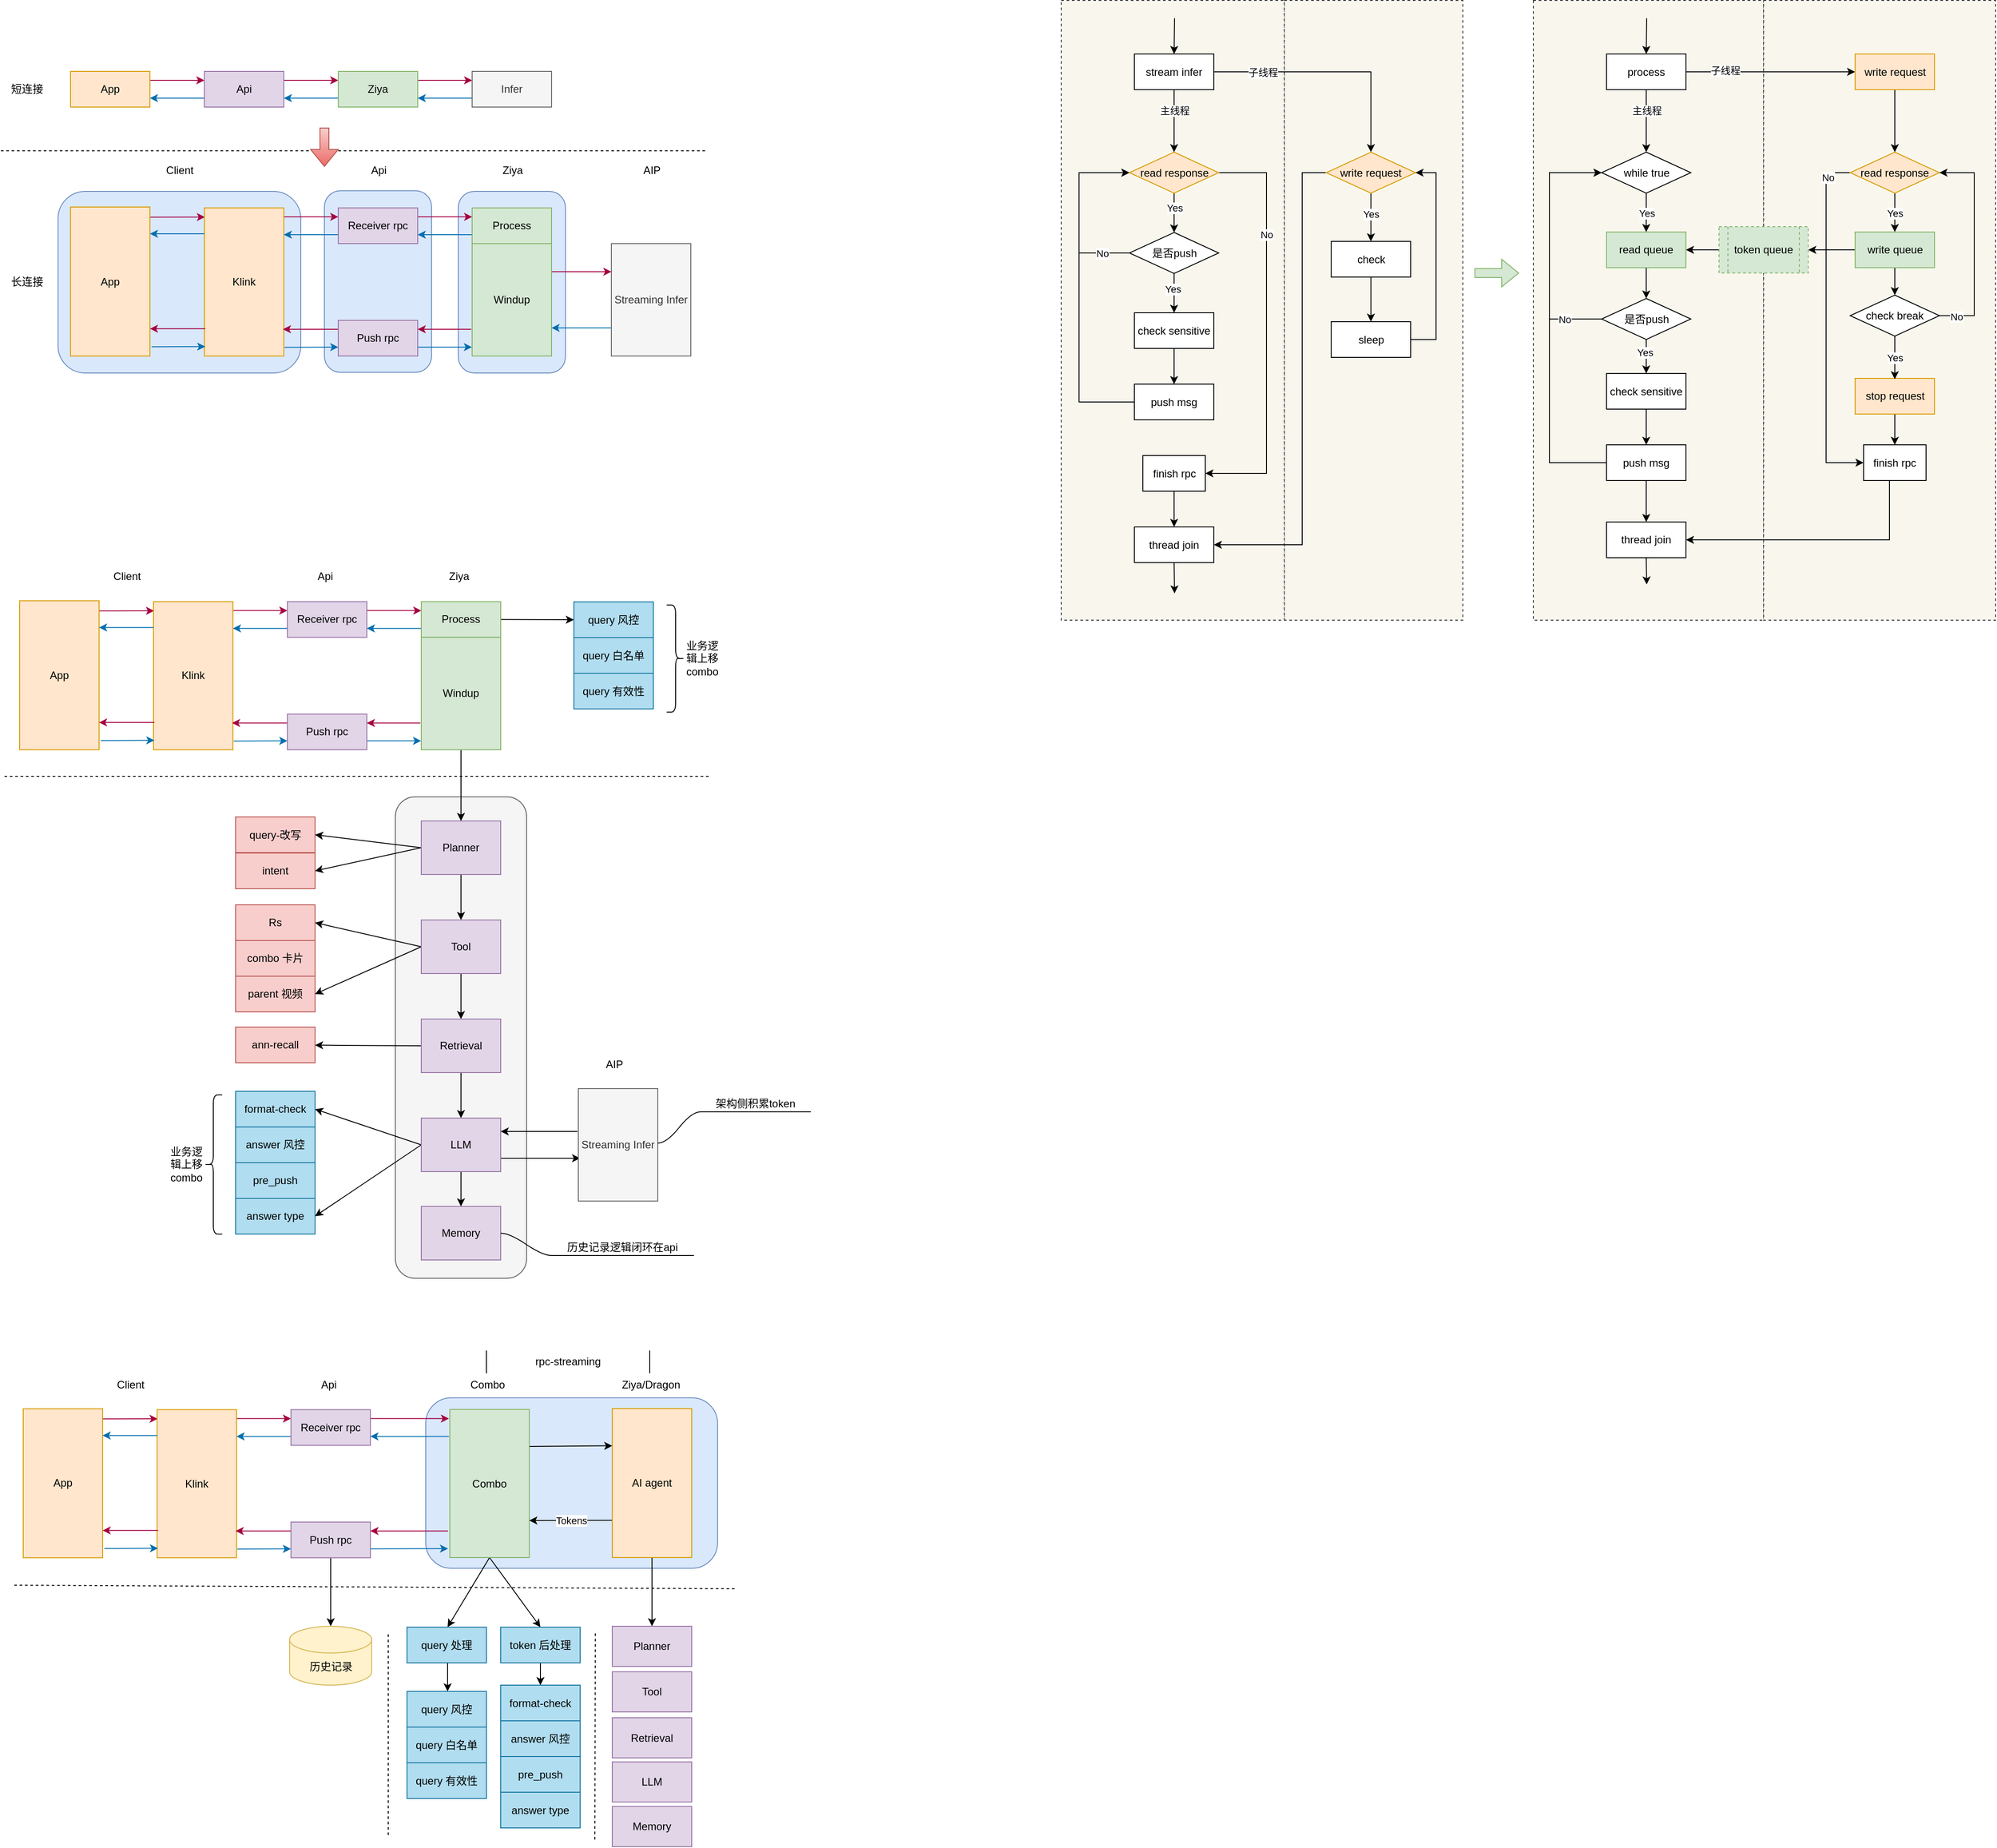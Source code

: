 <mxfile>
    <diagram id="pALt_KRPGuLqjfspw3xM" name="第 1 页">
        <mxGraphModel dx="1209" dy="599" grid="0" gridSize="10" guides="1" tooltips="1" connect="1" arrows="1" fold="1" page="0" pageScale="1" pageWidth="827" pageHeight="1169" math="0" shadow="0">
            <root>
                <mxCell id="0"/>
                <mxCell id="1" parent="0"/>
                <mxCell id="423" value="" style="rounded=1;whiteSpace=wrap;html=1;fillColor=#dae8fc;strokeColor=#6c8ebf;" vertex="1" parent="1">
                    <mxGeometry x="818" y="2051.5" width="327" height="191" as="geometry"/>
                </mxCell>
                <mxCell id="155" value="" style="rounded=0;whiteSpace=wrap;html=1;dashed=1;fillColor=#f9f7ed;strokeColor=#36393d;" parent="1" vertex="1">
                    <mxGeometry x="2059" y="485.5" width="258" height="694.5" as="geometry"/>
                </mxCell>
                <mxCell id="151" value="" style="rounded=0;whiteSpace=wrap;html=1;dashed=1;fillColor=#f9f7ed;strokeColor=#36393d;" parent="1" vertex="1">
                    <mxGeometry x="1780" y="485.5" width="200" height="694.5" as="geometry"/>
                </mxCell>
                <mxCell id="150" value="" style="rounded=0;whiteSpace=wrap;html=1;dashed=1;fillColor=#f9f7ed;strokeColor=#36393d;" parent="1" vertex="1">
                    <mxGeometry x="1530" y="485.5" width="250" height="694.5" as="geometry"/>
                </mxCell>
                <mxCell id="53" value="" style="rounded=1;whiteSpace=wrap;html=1;fillColor=#dae8fc;strokeColor=#6c8ebf;" parent="1" vertex="1">
                    <mxGeometry x="854.5" y="699.5" width="120" height="203.5" as="geometry"/>
                </mxCell>
                <mxCell id="52" value="" style="rounded=1;whiteSpace=wrap;html=1;fillColor=#dae8fc;strokeColor=#6c8ebf;" parent="1" vertex="1">
                    <mxGeometry x="704.5" y="698.75" width="120" height="203.5" as="geometry"/>
                </mxCell>
                <mxCell id="50" value="" style="rounded=1;whiteSpace=wrap;html=1;fillColor=#dae8fc;strokeColor=#6c8ebf;" parent="1" vertex="1">
                    <mxGeometry x="406" y="699.5" width="272" height="203.5" as="geometry"/>
                </mxCell>
                <mxCell id="10" style="edgeStyle=none;html=1;exitX=1;exitY=0.25;exitDx=0;exitDy=0;entryX=0;entryY=0.25;entryDx=0;entryDy=0;fillColor=#d80073;strokeColor=#A50040;" parent="1" source="3" target="4" edge="1">
                    <mxGeometry relative="1" as="geometry"/>
                </mxCell>
                <mxCell id="3" value="App" style="rounded=0;whiteSpace=wrap;html=1;fillColor=#ffe6cc;strokeColor=#d79b00;" parent="1" vertex="1">
                    <mxGeometry x="420" y="565" width="89" height="40" as="geometry"/>
                </mxCell>
                <mxCell id="11" style="edgeStyle=none;html=1;exitX=1;exitY=0.25;exitDx=0;exitDy=0;entryX=0;entryY=0.25;entryDx=0;entryDy=0;fillColor=#d80073;strokeColor=#A50040;" parent="1" source="4" target="5" edge="1">
                    <mxGeometry relative="1" as="geometry"/>
                </mxCell>
                <mxCell id="15" style="edgeStyle=none;html=1;exitX=0;exitY=0.75;exitDx=0;exitDy=0;entryX=1;entryY=0.75;entryDx=0;entryDy=0;fillColor=#1ba1e2;strokeColor=#006EAF;" parent="1" source="4" target="3" edge="1">
                    <mxGeometry relative="1" as="geometry"/>
                </mxCell>
                <mxCell id="4" value="Api" style="rounded=0;whiteSpace=wrap;html=1;fillColor=#e1d5e7;strokeColor=#9673a6;" parent="1" vertex="1">
                    <mxGeometry x="570" y="565" width="89" height="40" as="geometry"/>
                </mxCell>
                <mxCell id="12" style="edgeStyle=none;html=1;exitX=1;exitY=0.25;exitDx=0;exitDy=0;entryX=0;entryY=0.25;entryDx=0;entryDy=0;fillColor=#d80073;strokeColor=#A50040;" parent="1" source="5" target="8" edge="1">
                    <mxGeometry relative="1" as="geometry"/>
                </mxCell>
                <mxCell id="14" style="edgeStyle=none;html=1;exitX=0;exitY=0.75;exitDx=0;exitDy=0;entryX=1;entryY=0.75;entryDx=0;entryDy=0;fillColor=#1ba1e2;strokeColor=#006EAF;" parent="1" source="5" target="4" edge="1">
                    <mxGeometry relative="1" as="geometry"/>
                </mxCell>
                <mxCell id="5" value="Ziya" style="rounded=0;whiteSpace=wrap;html=1;fillColor=#d5e8d4;strokeColor=#82b366;" parent="1" vertex="1">
                    <mxGeometry x="720" y="565" width="89" height="40" as="geometry"/>
                </mxCell>
                <mxCell id="13" style="edgeStyle=none;html=1;exitX=0;exitY=0.75;exitDx=0;exitDy=0;entryX=1;entryY=0.75;entryDx=0;entryDy=0;fillColor=#1ba1e2;strokeColor=#006EAF;" parent="1" source="8" target="5" edge="1">
                    <mxGeometry relative="1" as="geometry"/>
                </mxCell>
                <mxCell id="8" value="Infer" style="rounded=0;whiteSpace=wrap;html=1;fillColor=#f5f5f5;strokeColor=#666666;fontColor=#333333;" parent="1" vertex="1">
                    <mxGeometry x="870" y="565" width="89" height="40" as="geometry"/>
                </mxCell>
                <mxCell id="20" style="edgeStyle=none;html=1;exitX=0.99;exitY=0.068;exitDx=0;exitDy=0;fillColor=#d80073;strokeColor=#A50040;entryX=0.007;entryY=0.062;entryDx=0;entryDy=0;entryPerimeter=0;exitPerimeter=0;" parent="1" source="21" target="24" edge="1">
                    <mxGeometry relative="1" as="geometry">
                        <mxPoint x="569" y="729" as="targetPoint"/>
                    </mxGeometry>
                </mxCell>
                <mxCell id="21" value="App" style="rounded=0;whiteSpace=wrap;html=1;fillColor=#ffe6cc;strokeColor=#d79b00;" parent="1" vertex="1">
                    <mxGeometry x="420" y="717" width="89" height="167" as="geometry"/>
                </mxCell>
                <mxCell id="22" style="edgeStyle=none;html=1;exitX=1;exitY=0.06;exitDx=0;exitDy=0;entryX=0;entryY=0.25;entryDx=0;entryDy=0;fillColor=#d80073;strokeColor=#A50040;exitPerimeter=0;" parent="1" source="24" target="27" edge="1">
                    <mxGeometry relative="1" as="geometry"/>
                </mxCell>
                <mxCell id="24" value="Klink" style="rounded=0;whiteSpace=wrap;html=1;fillColor=#ffe6cc;strokeColor=#d79b00;" parent="1" vertex="1">
                    <mxGeometry x="570" y="718" width="89" height="166" as="geometry"/>
                </mxCell>
                <mxCell id="32" style="edgeStyle=none;html=1;exitX=1;exitY=0.25;exitDx=0;exitDy=0;entryX=0;entryY=0.25;entryDx=0;entryDy=0;fillColor=#d80073;strokeColor=#A50040;" parent="1" source="27" target="31" edge="1">
                    <mxGeometry relative="1" as="geometry"/>
                </mxCell>
                <mxCell id="37" style="edgeStyle=none;html=1;exitX=0;exitY=0.75;exitDx=0;exitDy=0;fillColor=#1ba1e2;strokeColor=#006EAF;" parent="1" source="27" edge="1">
                    <mxGeometry relative="1" as="geometry">
                        <mxPoint x="659" y="748" as="targetPoint"/>
                    </mxGeometry>
                </mxCell>
                <mxCell id="27" value="Receiver rpc" style="rounded=0;whiteSpace=wrap;html=1;fillColor=#e1d5e7;strokeColor=#9673a6;" parent="1" vertex="1">
                    <mxGeometry x="720" y="718" width="89" height="40" as="geometry"/>
                </mxCell>
                <mxCell id="36" style="edgeStyle=none;html=1;exitX=1;exitY=0.75;exitDx=0;exitDy=0;entryX=-0.003;entryY=0.921;entryDx=0;entryDy=0;entryPerimeter=0;fillColor=#1ba1e2;strokeColor=#006EAF;" parent="1" source="30" target="34" edge="1">
                    <mxGeometry relative="1" as="geometry"/>
                </mxCell>
                <mxCell id="39" style="edgeStyle=none;html=1;exitX=0;exitY=0.25;exitDx=0;exitDy=0;fillColor=#d80073;strokeColor=#A50040;" parent="1" source="30" edge="1">
                    <mxGeometry relative="1" as="geometry">
                        <mxPoint x="658" y="854" as="targetPoint"/>
                    </mxGeometry>
                </mxCell>
                <mxCell id="30" value="Push rpc" style="rounded=0;whiteSpace=wrap;html=1;fillColor=#e1d5e7;strokeColor=#9673a6;" parent="1" vertex="1">
                    <mxGeometry x="720" y="844" width="89" height="40" as="geometry"/>
                </mxCell>
                <mxCell id="33" style="edgeStyle=none;html=1;exitX=0;exitY=0.75;exitDx=0;exitDy=0;entryX=1;entryY=0.75;entryDx=0;entryDy=0;fillColor=#1ba1e2;strokeColor=#006EAF;" parent="1" source="31" target="27" edge="1">
                    <mxGeometry relative="1" as="geometry"/>
                </mxCell>
                <mxCell id="31" value="Process" style="rounded=0;whiteSpace=wrap;html=1;fillColor=#d5e8d4;strokeColor=#82b366;" parent="1" vertex="1">
                    <mxGeometry x="870" y="718" width="89" height="40" as="geometry"/>
                </mxCell>
                <mxCell id="35" style="edgeStyle=none;html=1;entryX=1;entryY=0.25;entryDx=0;entryDy=0;fillColor=#d80073;strokeColor=#A50040;" parent="1" target="30" edge="1">
                    <mxGeometry relative="1" as="geometry">
                        <mxPoint x="869" y="854" as="sourcePoint"/>
                    </mxGeometry>
                </mxCell>
                <mxCell id="48" style="edgeStyle=none;html=1;exitX=1;exitY=0.25;exitDx=0;exitDy=0;entryX=0;entryY=0.25;entryDx=0;entryDy=0;fillColor=#d80073;strokeColor=#A50040;" parent="1" source="34" target="47" edge="1">
                    <mxGeometry relative="1" as="geometry"/>
                </mxCell>
                <mxCell id="34" value="Windup" style="rounded=0;whiteSpace=wrap;html=1;fillColor=#d5e8d4;strokeColor=#82b366;" parent="1" vertex="1">
                    <mxGeometry x="870" y="758" width="89" height="126" as="geometry"/>
                </mxCell>
                <mxCell id="40" style="edgeStyle=none;html=1;entryX=0;entryY=0.75;entryDx=0;entryDy=0;exitX=1.01;exitY=0.941;exitDx=0;exitDy=0;exitPerimeter=0;fillColor=#1ba1e2;strokeColor=#006EAF;" parent="1" source="24" target="30" edge="1">
                    <mxGeometry relative="1" as="geometry">
                        <mxPoint x="659" y="871" as="sourcePoint"/>
                        <mxPoint x="717.733" y="871.283" as="targetPoint"/>
                    </mxGeometry>
                </mxCell>
                <mxCell id="43" style="edgeStyle=none;html=1;exitX=0;exitY=0.75;exitDx=0;exitDy=0;fillColor=#1ba1e2;strokeColor=#006EAF;" parent="1" edge="1">
                    <mxGeometry relative="1" as="geometry">
                        <mxPoint x="570" y="747" as="sourcePoint"/>
                        <mxPoint x="509" y="747" as="targetPoint"/>
                    </mxGeometry>
                </mxCell>
                <mxCell id="45" style="edgeStyle=none;html=1;exitX=0;exitY=0.25;exitDx=0;exitDy=0;fillColor=#d80073;strokeColor=#A50040;" parent="1" edge="1">
                    <mxGeometry relative="1" as="geometry">
                        <mxPoint x="571" y="853.41" as="sourcePoint"/>
                        <mxPoint x="509.0" y="853.41" as="targetPoint"/>
                    </mxGeometry>
                </mxCell>
                <mxCell id="46" style="edgeStyle=none;html=1;entryX=0;entryY=0.75;entryDx=0;entryDy=0;exitX=1.01;exitY=0.941;exitDx=0;exitDy=0;exitPerimeter=0;fillColor=#1ba1e2;strokeColor=#006EAF;" parent="1" edge="1">
                    <mxGeometry relative="1" as="geometry">
                        <mxPoint x="510.89" y="873.616" as="sourcePoint"/>
                        <mxPoint x="571" y="873.41" as="targetPoint"/>
                    </mxGeometry>
                </mxCell>
                <mxCell id="49" style="edgeStyle=none;html=1;exitX=0;exitY=0.75;exitDx=0;exitDy=0;entryX=1;entryY=0.75;entryDx=0;entryDy=0;fillColor=#1ba1e2;strokeColor=#006EAF;" parent="1" source="47" target="34" edge="1">
                    <mxGeometry relative="1" as="geometry"/>
                </mxCell>
                <mxCell id="47" value="Streaming Infer" style="rounded=0;whiteSpace=wrap;html=1;fillColor=#f5f5f5;fontColor=#333333;strokeColor=#666666;" parent="1" vertex="1">
                    <mxGeometry x="1026" y="758" width="89" height="126" as="geometry"/>
                </mxCell>
                <mxCell id="56" value="Client" style="text;html=1;align=center;verticalAlign=middle;resizable=0;points=[];autosize=1;strokeColor=none;fillColor=none;" parent="1" vertex="1">
                    <mxGeometry x="517.5" y="663" width="49" height="26" as="geometry"/>
                </mxCell>
                <mxCell id="57" value="Api" style="text;html=1;align=center;verticalAlign=middle;resizable=0;points=[];autosize=1;strokeColor=none;fillColor=none;" parent="1" vertex="1">
                    <mxGeometry x="747" y="663" width="35" height="26" as="geometry"/>
                </mxCell>
                <mxCell id="58" value="Ziya" style="text;html=1;align=center;verticalAlign=middle;resizable=0;points=[];autosize=1;strokeColor=none;fillColor=none;" parent="1" vertex="1">
                    <mxGeometry x="894" y="663" width="41" height="26" as="geometry"/>
                </mxCell>
                <mxCell id="59" value="AIP" style="text;html=1;align=center;verticalAlign=middle;resizable=0;points=[];autosize=1;strokeColor=none;fillColor=none;" parent="1" vertex="1">
                    <mxGeometry x="1052" y="663" width="37" height="26" as="geometry"/>
                </mxCell>
                <mxCell id="60" value="" style="endArrow=none;dashed=1;html=1;" parent="1" edge="1">
                    <mxGeometry width="50" height="50" relative="1" as="geometry">
                        <mxPoint x="342" y="654" as="sourcePoint"/>
                        <mxPoint x="1134" y="654" as="targetPoint"/>
                    </mxGeometry>
                </mxCell>
                <mxCell id="61" value="短连接" style="text;html=1;align=center;verticalAlign=middle;resizable=0;points=[];autosize=1;strokeColor=none;fillColor=none;" parent="1" vertex="1">
                    <mxGeometry x="344" y="572" width="54" height="26" as="geometry"/>
                </mxCell>
                <mxCell id="62" value="长连接" style="text;html=1;align=center;verticalAlign=middle;resizable=0;points=[];autosize=1;strokeColor=none;fillColor=none;" parent="1" vertex="1">
                    <mxGeometry x="344" y="788.25" width="54" height="26" as="geometry"/>
                </mxCell>
                <mxCell id="86" style="html=1;exitX=0.5;exitY=1;exitDx=0;exitDy=0;entryX=0.5;entryY=0;entryDx=0;entryDy=0;" parent="1" source="79" target="80" edge="1">
                    <mxGeometry relative="1" as="geometry"/>
                </mxCell>
                <mxCell id="97" value="Yes" style="edgeLabel;html=1;align=center;verticalAlign=middle;resizable=0;points=[];" parent="86" vertex="1" connectable="0">
                    <mxGeometry x="-0.182" y="-2" relative="1" as="geometry">
                        <mxPoint y="-1" as="offset"/>
                    </mxGeometry>
                </mxCell>
                <mxCell id="94" style="edgeStyle=elbowEdgeStyle;rounded=0;html=1;exitX=0;exitY=0.5;exitDx=0;exitDy=0;entryX=0;entryY=0.5;entryDx=0;entryDy=0;" parent="1" source="79" target="82" edge="1">
                    <mxGeometry relative="1" as="geometry">
                        <Array as="points">
                            <mxPoint x="1550" y="735.5"/>
                        </Array>
                    </mxGeometry>
                </mxCell>
                <mxCell id="99" value="No" style="edgeLabel;html=1;align=center;verticalAlign=middle;resizable=0;points=[];" parent="94" vertex="1" connectable="0">
                    <mxGeometry x="-0.7" relative="1" as="geometry">
                        <mxPoint as="offset"/>
                    </mxGeometry>
                </mxCell>
                <mxCell id="79" value="是否push" style="rhombus;whiteSpace=wrap;html=1;" parent="1" vertex="1">
                    <mxGeometry x="1606.5" y="745.5" width="100" height="46" as="geometry"/>
                </mxCell>
                <mxCell id="91" style="edgeStyle=none;rounded=0;html=1;exitX=0.5;exitY=1;exitDx=0;exitDy=0;" parent="1" source="80" target="81" edge="1">
                    <mxGeometry relative="1" as="geometry"/>
                </mxCell>
                <mxCell id="80" value="check sensitive" style="rounded=0;whiteSpace=wrap;html=1;" parent="1" vertex="1">
                    <mxGeometry x="1612" y="835.5" width="89" height="40" as="geometry"/>
                </mxCell>
                <mxCell id="93" style="edgeStyle=elbowEdgeStyle;rounded=0;html=1;exitX=0;exitY=0.5;exitDx=0;exitDy=0;entryX=0;entryY=0.5;entryDx=0;entryDy=0;" parent="1" source="81" target="82" edge="1">
                    <mxGeometry relative="1" as="geometry">
                        <Array as="points">
                            <mxPoint x="1550" y="815.5"/>
                            <mxPoint x="1630" y="1005.5"/>
                            <mxPoint x="1590" y="995.5"/>
                            <mxPoint x="1530" y="825.5"/>
                        </Array>
                    </mxGeometry>
                </mxCell>
                <mxCell id="81" value="push msg" style="rounded=0;whiteSpace=wrap;html=1;" parent="1" vertex="1">
                    <mxGeometry x="1612" y="915.5" width="89" height="40" as="geometry"/>
                </mxCell>
                <mxCell id="83" style="edgeStyle=none;html=1;exitX=0.5;exitY=1;exitDx=0;exitDy=0;" parent="1" source="82" target="79" edge="1">
                    <mxGeometry relative="1" as="geometry"/>
                </mxCell>
                <mxCell id="98" value="Yes" style="edgeLabel;html=1;align=center;verticalAlign=middle;resizable=0;points=[];" parent="83" vertex="1" connectable="0">
                    <mxGeometry x="-0.455" relative="1" as="geometry">
                        <mxPoint y="4" as="offset"/>
                    </mxGeometry>
                </mxCell>
                <mxCell id="101" style="edgeStyle=elbowEdgeStyle;rounded=0;html=1;exitX=1;exitY=0.5;exitDx=0;exitDy=0;entryX=1;entryY=0.5;entryDx=0;entryDy=0;" parent="1" source="82" target="141" edge="1">
                    <mxGeometry relative="1" as="geometry">
                        <mxPoint x="1745" y="678.5" as="targetPoint"/>
                        <Array as="points">
                            <mxPoint x="1760" y="855.5"/>
                            <mxPoint x="1760" y="845.5"/>
                        </Array>
                    </mxGeometry>
                </mxCell>
                <mxCell id="102" value="No" style="edgeLabel;html=1;align=center;verticalAlign=middle;resizable=0;points=[];" parent="101" vertex="1" connectable="0">
                    <mxGeometry x="-0.454" y="-3" relative="1" as="geometry">
                        <mxPoint x="3" y="-3" as="offset"/>
                    </mxGeometry>
                </mxCell>
                <mxCell id="82" value="read response" style="rhombus;whiteSpace=wrap;html=1;fillColor=#ffe6cc;strokeColor=#d79b00;" parent="1" vertex="1">
                    <mxGeometry x="1606.5" y="655.5" width="100" height="46" as="geometry"/>
                </mxCell>
                <mxCell id="89" value="" style="endArrow=classic;html=1;entryX=0.5;entryY=0;entryDx=0;entryDy=0;exitX=0.5;exitY=1;exitDx=0;exitDy=0;" parent="1" source="103" target="82" edge="1">
                    <mxGeometry width="50" height="50" relative="1" as="geometry">
                        <mxPoint x="1657" y="585.5" as="sourcePoint"/>
                        <mxPoint x="1681.5" y="545.5" as="targetPoint"/>
                    </mxGeometry>
                </mxCell>
                <mxCell id="124" value="主线程" style="edgeLabel;html=1;align=center;verticalAlign=middle;resizable=0;points=[];" parent="89" vertex="1" connectable="0">
                    <mxGeometry x="-0.333" relative="1" as="geometry">
                        <mxPoint as="offset"/>
                    </mxGeometry>
                </mxCell>
                <mxCell id="125" style="edgeStyle=elbowEdgeStyle;rounded=0;html=1;exitX=1;exitY=0.5;exitDx=0;exitDy=0;entryX=0.5;entryY=0;entryDx=0;entryDy=0;" parent="1" source="103" target="128" edge="1">
                    <mxGeometry relative="1" as="geometry">
                        <mxPoint x="1864.5" y="565.5" as="targetPoint"/>
                        <Array as="points">
                            <mxPoint x="1877" y="620"/>
                        </Array>
                    </mxGeometry>
                </mxCell>
                <mxCell id="126" value="子线程" style="edgeLabel;html=1;align=center;verticalAlign=middle;resizable=0;points=[];" parent="125" vertex="1" connectable="0">
                    <mxGeometry x="0.257" y="-2" relative="1" as="geometry">
                        <mxPoint x="-112" y="-2" as="offset"/>
                    </mxGeometry>
                </mxCell>
                <mxCell id="103" value="stream infer" style="rounded=0;whiteSpace=wrap;html=1;" parent="1" vertex="1">
                    <mxGeometry x="1612" y="545.5" width="89" height="40" as="geometry"/>
                </mxCell>
                <mxCell id="104" value="" style="endArrow=classic;html=1;rounded=0;entryX=0.5;entryY=0;entryDx=0;entryDy=0;" parent="1" target="103" edge="1">
                    <mxGeometry width="50" height="50" relative="1" as="geometry">
                        <mxPoint x="1657" y="505.5" as="sourcePoint"/>
                        <mxPoint x="1660" y="455.5" as="targetPoint"/>
                    </mxGeometry>
                </mxCell>
                <mxCell id="132" style="edgeStyle=elbowEdgeStyle;rounded=0;html=1;exitX=0.5;exitY=1;exitDx=0;exitDy=0;" parent="1" source="128" target="131" edge="1">
                    <mxGeometry relative="1" as="geometry"/>
                </mxCell>
                <mxCell id="195" value="Yes" style="edgeLabel;html=1;align=center;verticalAlign=middle;resizable=0;points=[];" parent="132" vertex="1" connectable="0">
                    <mxGeometry x="-0.145" relative="1" as="geometry">
                        <mxPoint as="offset"/>
                    </mxGeometry>
                </mxCell>
                <mxCell id="198" style="edgeStyle=elbowEdgeStyle;rounded=0;html=1;exitX=0;exitY=0.5;exitDx=0;exitDy=0;entryX=1;entryY=0.5;entryDx=0;entryDy=0;" parent="1" source="128" target="196" edge="1">
                    <mxGeometry relative="1" as="geometry">
                        <Array as="points">
                            <mxPoint x="1800" y="890"/>
                        </Array>
                    </mxGeometry>
                </mxCell>
                <mxCell id="128" value="write request" style="rhombus;whiteSpace=wrap;html=1;fillColor=#ffe6cc;strokeColor=#d79b00;" parent="1" vertex="1">
                    <mxGeometry x="1827" y="655.5" width="100" height="46" as="geometry"/>
                </mxCell>
                <mxCell id="135" value="" style="edgeStyle=elbowEdgeStyle;rounded=0;html=1;" parent="1" source="131" target="134" edge="1">
                    <mxGeometry relative="1" as="geometry"/>
                </mxCell>
                <mxCell id="131" value="check" style="rounded=0;whiteSpace=wrap;html=1;" parent="1" vertex="1">
                    <mxGeometry x="1832.5" y="755.5" width="89" height="40" as="geometry"/>
                </mxCell>
                <mxCell id="136" style="edgeStyle=elbowEdgeStyle;rounded=0;html=1;exitX=1;exitY=0.5;exitDx=0;exitDy=0;entryX=1;entryY=0.5;entryDx=0;entryDy=0;" parent="1" source="134" target="128" edge="1">
                    <mxGeometry relative="1" as="geometry">
                        <Array as="points">
                            <mxPoint x="1950" y="770"/>
                        </Array>
                    </mxGeometry>
                </mxCell>
                <mxCell id="134" value="sleep" style="rounded=0;whiteSpace=wrap;html=1;" parent="1" vertex="1">
                    <mxGeometry x="1832.5" y="845.5" width="89" height="40" as="geometry"/>
                </mxCell>
                <mxCell id="142" style="edgeStyle=elbowEdgeStyle;rounded=0;html=1;exitX=0.5;exitY=1;exitDx=0;exitDy=0;elbow=vertical;entryX=0.5;entryY=0;entryDx=0;entryDy=0;" parent="1" source="141" target="196" edge="1">
                    <mxGeometry relative="1" as="geometry">
                        <mxPoint x="1656.353" y="1095.5" as="targetPoint"/>
                    </mxGeometry>
                </mxCell>
                <mxCell id="141" value="finish rpc" style="rounded=0;whiteSpace=wrap;html=1;" parent="1" vertex="1">
                    <mxGeometry x="1621.5" y="995.5" width="70" height="40" as="geometry"/>
                </mxCell>
                <mxCell id="154" value="" style="rounded=0;whiteSpace=wrap;html=1;dashed=1;fillColor=#f9f7ed;strokeColor=#36393d;" parent="1" vertex="1">
                    <mxGeometry x="2317" y="485.5" width="260" height="694.5" as="geometry"/>
                </mxCell>
                <mxCell id="158" style="html=1;exitX=0.5;exitY=1;exitDx=0;exitDy=0;entryX=0.5;entryY=0;entryDx=0;entryDy=0;" parent="1" source="162" target="164" edge="1">
                    <mxGeometry relative="1" as="geometry">
                        <mxPoint x="2185.5" y="909.5" as="targetPoint"/>
                    </mxGeometry>
                </mxCell>
                <mxCell id="159" value="Yes" style="edgeLabel;html=1;align=center;verticalAlign=middle;resizable=0;points=[];" parent="158" vertex="1" connectable="0">
                    <mxGeometry x="-0.182" y="-2" relative="1" as="geometry">
                        <mxPoint y="-1" as="offset"/>
                    </mxGeometry>
                </mxCell>
                <mxCell id="160" style="edgeStyle=elbowEdgeStyle;rounded=0;html=1;exitX=0;exitY=0.5;exitDx=0;exitDy=0;entryX=0;entryY=0.5;entryDx=0;entryDy=0;" parent="1" source="162" target="171" edge="1">
                    <mxGeometry relative="1" as="geometry">
                        <Array as="points">
                            <mxPoint x="2077" y="760"/>
                        </Array>
                    </mxGeometry>
                </mxCell>
                <mxCell id="161" value="No" style="edgeLabel;html=1;align=center;verticalAlign=middle;resizable=0;points=[];" parent="160" vertex="1" connectable="0">
                    <mxGeometry x="-0.7" relative="1" as="geometry">
                        <mxPoint as="offset"/>
                    </mxGeometry>
                </mxCell>
                <mxCell id="162" value="是否push" style="rhombus;whiteSpace=wrap;html=1;" parent="1" vertex="1">
                    <mxGeometry x="2135.5" y="819.5" width="100" height="46" as="geometry"/>
                </mxCell>
                <mxCell id="163" style="edgeStyle=none;rounded=0;html=1;exitX=0.5;exitY=1;exitDx=0;exitDy=0;" parent="1" source="164" target="166" edge="1">
                    <mxGeometry relative="1" as="geometry"/>
                </mxCell>
                <mxCell id="164" value="check sensitive" style="rounded=0;whiteSpace=wrap;html=1;" parent="1" vertex="1">
                    <mxGeometry x="2141" y="903.5" width="89" height="40" as="geometry"/>
                </mxCell>
                <mxCell id="215" style="edgeStyle=elbowEdgeStyle;rounded=0;html=1;exitX=0.5;exitY=1;exitDx=0;exitDy=0;entryX=0.5;entryY=0;entryDx=0;entryDy=0;" parent="1" source="166" target="214" edge="1">
                    <mxGeometry relative="1" as="geometry"/>
                </mxCell>
                <mxCell id="231" style="edgeStyle=elbowEdgeStyle;rounded=0;html=1;exitX=0;exitY=0.5;exitDx=0;exitDy=0;entryX=0;entryY=0.5;entryDx=0;entryDy=0;" parent="1" source="166" target="171" edge="1">
                    <mxGeometry relative="1" as="geometry">
                        <Array as="points">
                            <mxPoint x="2077" y="870"/>
                            <mxPoint x="2077" y="840"/>
                        </Array>
                    </mxGeometry>
                </mxCell>
                <mxCell id="166" value="push msg" style="rounded=0;whiteSpace=wrap;html=1;" parent="1" vertex="1">
                    <mxGeometry x="2141" y="983.5" width="89" height="40" as="geometry"/>
                </mxCell>
                <mxCell id="223" value="Yes" style="edgeStyle=elbowEdgeStyle;rounded=0;html=1;exitX=0.5;exitY=1;exitDx=0;exitDy=0;entryX=0.5;entryY=0;entryDx=0;entryDy=0;elbow=vertical;" parent="1" source="171" target="201" edge="1">
                    <mxGeometry relative="1" as="geometry"/>
                </mxCell>
                <mxCell id="171" value="while true" style="rhombus;whiteSpace=wrap;html=1;" parent="1" vertex="1">
                    <mxGeometry x="2135.5" y="655.5" width="100" height="46" as="geometry"/>
                </mxCell>
                <mxCell id="172" value="" style="endArrow=classic;html=1;entryX=0.5;entryY=0;entryDx=0;entryDy=0;exitX=0.5;exitY=1;exitDx=0;exitDy=0;" parent="1" source="176" target="171" edge="1">
                    <mxGeometry width="50" height="50" relative="1" as="geometry">
                        <mxPoint x="2186" y="585.5" as="sourcePoint"/>
                        <mxPoint x="2210.5" y="545.5" as="targetPoint"/>
                    </mxGeometry>
                </mxCell>
                <mxCell id="173" value="主线程" style="edgeLabel;html=1;align=center;verticalAlign=middle;resizable=0;points=[];" parent="172" vertex="1" connectable="0">
                    <mxGeometry x="-0.333" relative="1" as="geometry">
                        <mxPoint as="offset"/>
                    </mxGeometry>
                </mxCell>
                <mxCell id="228" style="edgeStyle=elbowEdgeStyle;rounded=0;html=1;exitX=1;exitY=0.5;exitDx=0;exitDy=0;entryX=0;entryY=0.5;entryDx=0;entryDy=0;" parent="1" source="176" target="191" edge="1">
                    <mxGeometry relative="1" as="geometry"/>
                </mxCell>
                <mxCell id="229" value="子线程" style="edgeLabel;html=1;align=center;verticalAlign=middle;resizable=0;points=[];" parent="228" vertex="1" connectable="0">
                    <mxGeometry x="-0.546" y="4" relative="1" as="geometry">
                        <mxPoint x="1" y="2" as="offset"/>
                    </mxGeometry>
                </mxCell>
                <mxCell id="176" value="process" style="rounded=0;whiteSpace=wrap;html=1;" parent="1" vertex="1">
                    <mxGeometry x="2141" y="545.5" width="89" height="40" as="geometry"/>
                </mxCell>
                <mxCell id="177" value="" style="endArrow=classic;html=1;rounded=0;entryX=0.5;entryY=0;entryDx=0;entryDy=0;" parent="1" target="176" edge="1">
                    <mxGeometry width="50" height="50" relative="1" as="geometry">
                        <mxPoint x="2186" y="505.5" as="sourcePoint"/>
                        <mxPoint x="2189" y="455.5" as="targetPoint"/>
                    </mxGeometry>
                </mxCell>
                <mxCell id="222" value="Yes" style="edgeStyle=elbowEdgeStyle;rounded=0;html=1;exitX=0.5;exitY=1;exitDx=0;exitDy=0;entryX=0.5;entryY=0;entryDx=0;entryDy=0;elbow=vertical;" parent="1" source="179" target="181" edge="1">
                    <mxGeometry relative="1" as="geometry"/>
                </mxCell>
                <mxCell id="226" style="edgeStyle=elbowEdgeStyle;rounded=0;html=1;exitX=0;exitY=0.5;exitDx=0;exitDy=0;entryX=0;entryY=0.5;entryDx=0;entryDy=0;" parent="1" source="179" target="193" edge="1">
                    <mxGeometry relative="1" as="geometry">
                        <mxPoint x="2370" y="1090" as="targetPoint"/>
                        <mxPoint x="2399.0" y="678.5" as="sourcePoint"/>
                        <Array as="points">
                            <mxPoint x="2387" y="860"/>
                            <mxPoint x="2377" y="850"/>
                        </Array>
                    </mxGeometry>
                </mxCell>
                <mxCell id="227" value="No" style="edgeLabel;html=1;align=center;verticalAlign=middle;resizable=0;points=[];" parent="226" vertex="1" connectable="0">
                    <mxGeometry x="-0.841" y="2" relative="1" as="geometry">
                        <mxPoint y="1" as="offset"/>
                    </mxGeometry>
                </mxCell>
                <mxCell id="179" value="read response" style="rhombus;whiteSpace=wrap;html=1;fillColor=#ffe6cc;strokeColor=#d79b00;" parent="1" vertex="1">
                    <mxGeometry x="2414" y="655.5" width="100" height="46" as="geometry"/>
                </mxCell>
                <mxCell id="221" style="edgeStyle=elbowEdgeStyle;rounded=0;html=1;exitX=0.5;exitY=1;exitDx=0;exitDy=0;entryX=0.5;entryY=0;entryDx=0;entryDy=0;" parent="1" source="181" target="194" edge="1">
                    <mxGeometry relative="1" as="geometry"/>
                </mxCell>
                <mxCell id="224" style="edgeStyle=elbowEdgeStyle;rounded=0;html=1;exitX=0;exitY=0.5;exitDx=0;exitDy=0;entryX=1;entryY=0.5;entryDx=0;entryDy=0;" parent="1" source="181" target="186" edge="1">
                    <mxGeometry relative="1" as="geometry">
                        <mxPoint x="2364" y="765" as="targetPoint"/>
                    </mxGeometry>
                </mxCell>
                <mxCell id="181" value="write queue" style="rounded=0;whiteSpace=wrap;html=1;fillColor=#d5e8d4;strokeColor=#82b366;" parent="1" vertex="1">
                    <mxGeometry x="2419.5" y="745" width="89" height="40" as="geometry"/>
                </mxCell>
                <mxCell id="213" style="edgeStyle=elbowEdgeStyle;rounded=0;html=1;exitX=0.5;exitY=1;exitDx=0;exitDy=0;entryX=0.5;entryY=0;entryDx=0;entryDy=0;" parent="1" source="183" target="193" edge="1">
                    <mxGeometry relative="1" as="geometry"/>
                </mxCell>
                <mxCell id="183" value="stop request" style="rounded=0;whiteSpace=wrap;html=1;fillColor=#ffe6cc;strokeColor=#d79b00;" parent="1" vertex="1">
                    <mxGeometry x="2419.5" y="909" width="89" height="40" as="geometry"/>
                </mxCell>
                <mxCell id="225" style="edgeStyle=elbowEdgeStyle;rounded=0;html=1;exitX=0;exitY=0.5;exitDx=0;exitDy=0;entryX=1;entryY=0.5;entryDx=0;entryDy=0;" parent="1" source="186" target="201" edge="1">
                    <mxGeometry relative="1" as="geometry"/>
                </mxCell>
                <mxCell id="186" value="token queue" style="shape=process;whiteSpace=wrap;html=1;backgroundOutline=1;dashed=1;fillColor=#d5e8d4;strokeColor=#82b366;" parent="1" vertex="1">
                    <mxGeometry x="2267" y="739" width="100" height="52" as="geometry"/>
                </mxCell>
                <mxCell id="189" value="" style="shape=flexArrow;endArrow=classic;html=1;rounded=0;fillColor=#d5e8d4;strokeColor=#82b366;" parent="1" edge="1">
                    <mxGeometry width="50" height="50" relative="1" as="geometry">
                        <mxPoint x="1993" y="791.0" as="sourcePoint"/>
                        <mxPoint x="2043" y="791.0" as="targetPoint"/>
                    </mxGeometry>
                </mxCell>
                <mxCell id="192" style="edgeStyle=elbowEdgeStyle;rounded=0;html=1;exitX=0.5;exitY=1;exitDx=0;exitDy=0;entryX=0.5;entryY=0;entryDx=0;entryDy=0;" parent="1" source="191" target="179" edge="1">
                    <mxGeometry relative="1" as="geometry"/>
                </mxCell>
                <mxCell id="191" value="write request" style="rounded=0;whiteSpace=wrap;html=1;fillColor=#ffe6cc;strokeColor=#d79b00;" parent="1" vertex="1">
                    <mxGeometry x="2419.5" y="545.5" width="89" height="40" as="geometry"/>
                </mxCell>
                <mxCell id="216" style="edgeStyle=elbowEdgeStyle;rounded=0;html=1;exitX=0.5;exitY=1;exitDx=0;exitDy=0;entryX=1;entryY=0.5;entryDx=0;entryDy=0;" parent="1" source="193" target="214" edge="1">
                    <mxGeometry relative="1" as="geometry">
                        <Array as="points">
                            <mxPoint x="2458" y="1090"/>
                        </Array>
                    </mxGeometry>
                </mxCell>
                <mxCell id="193" value="finish rpc" style="rounded=0;whiteSpace=wrap;html=1;" parent="1" vertex="1">
                    <mxGeometry x="2429" y="983.5" width="70" height="40" as="geometry"/>
                </mxCell>
                <mxCell id="208" value="Yes" style="edgeStyle=elbowEdgeStyle;rounded=0;html=1;exitX=0.5;exitY=1;exitDx=0;exitDy=0;elbow=vertical;" parent="1" source="194" edge="1">
                    <mxGeometry relative="1" as="geometry">
                        <mxPoint x="2464" y="886.75" as="sourcePoint"/>
                        <mxPoint x="2464" y="910" as="targetPoint"/>
                    </mxGeometry>
                </mxCell>
                <mxCell id="210" style="edgeStyle=elbowEdgeStyle;rounded=0;html=1;exitX=1;exitY=0.5;exitDx=0;exitDy=0;" parent="1" source="194" edge="1">
                    <mxGeometry relative="1" as="geometry">
                        <mxPoint x="2514.667" y="838.75" as="targetPoint"/>
                    </mxGeometry>
                </mxCell>
                <mxCell id="211" style="edgeStyle=elbowEdgeStyle;rounded=0;html=1;exitX=1;exitY=0.5;exitDx=0;exitDy=0;entryX=1;entryY=0.5;entryDx=0;entryDy=0;" parent="1" source="194" target="179" edge="1">
                    <mxGeometry relative="1" as="geometry">
                        <Array as="points">
                            <mxPoint x="2553" y="760"/>
                        </Array>
                    </mxGeometry>
                </mxCell>
                <mxCell id="212" value="No" style="edgeLabel;html=1;align=center;verticalAlign=middle;resizable=0;points=[];" parent="211" vertex="1" connectable="0">
                    <mxGeometry x="-0.815" y="-3" relative="1" as="geometry">
                        <mxPoint x="-3" y="-2" as="offset"/>
                    </mxGeometry>
                </mxCell>
                <mxCell id="194" value="check break" style="rhombus;whiteSpace=wrap;html=1;" parent="1" vertex="1">
                    <mxGeometry x="2414" y="815.75" width="100" height="46" as="geometry"/>
                </mxCell>
                <mxCell id="197" style="edgeStyle=elbowEdgeStyle;rounded=0;html=1;exitX=0.5;exitY=1;exitDx=0;exitDy=0;" parent="1" source="196" edge="1">
                    <mxGeometry relative="1" as="geometry">
                        <mxPoint x="1657" y="1150" as="targetPoint"/>
                    </mxGeometry>
                </mxCell>
                <mxCell id="196" value="thread join" style="rounded=0;whiteSpace=wrap;html=1;" parent="1" vertex="1">
                    <mxGeometry x="1612" y="1075.5" width="89" height="40" as="geometry"/>
                </mxCell>
                <mxCell id="220" style="edgeStyle=elbowEdgeStyle;rounded=0;html=1;exitX=0.5;exitY=1;exitDx=0;exitDy=0;entryX=0.5;entryY=0;entryDx=0;entryDy=0;" parent="1" source="201" target="162" edge="1">
                    <mxGeometry relative="1" as="geometry"/>
                </mxCell>
                <mxCell id="201" value="read queue" style="rounded=0;whiteSpace=wrap;html=1;fillColor=#d5e8d4;strokeColor=#82b366;" parent="1" vertex="1">
                    <mxGeometry x="2141" y="745" width="89" height="40" as="geometry"/>
                </mxCell>
                <mxCell id="217" style="edgeStyle=elbowEdgeStyle;rounded=0;html=1;exitX=0.5;exitY=1;exitDx=0;exitDy=0;" parent="1" source="214" edge="1">
                    <mxGeometry relative="1" as="geometry">
                        <mxPoint x="2186" y="1140" as="targetPoint"/>
                    </mxGeometry>
                </mxCell>
                <mxCell id="214" value="thread join" style="rounded=0;whiteSpace=wrap;html=1;" parent="1" vertex="1">
                    <mxGeometry x="2141" y="1070" width="89" height="40" as="geometry"/>
                </mxCell>
                <mxCell id="233" value="" style="shape=flexArrow;endArrow=classic;html=1;rounded=0;fillColor=#f8cecc;strokeColor=#b85450;gradientColor=#ea6b66;" parent="1" edge="1">
                    <mxGeometry width="50" height="50" relative="1" as="geometry">
                        <mxPoint x="704.5" y="628" as="sourcePoint"/>
                        <mxPoint x="704.5" y="672" as="targetPoint"/>
                    </mxGeometry>
                </mxCell>
                <mxCell id="239" value="&lt;div style=&quot;&quot;&gt;&lt;br&gt;&lt;/div&gt;" style="rounded=1;whiteSpace=wrap;html=1;align=center;fillColor=#f5f5f5;fontColor=#333333;strokeColor=#666666;" vertex="1" parent="1">
                    <mxGeometry x="784" y="1378" width="147" height="539.5" as="geometry"/>
                </mxCell>
                <mxCell id="242" style="edgeStyle=none;html=1;exitX=0.99;exitY=0.068;exitDx=0;exitDy=0;fillColor=#d80073;strokeColor=#A50040;entryX=0.007;entryY=0.062;entryDx=0;entryDy=0;entryPerimeter=0;exitPerimeter=0;" edge="1" parent="1" source="243" target="245">
                    <mxGeometry relative="1" as="geometry">
                        <mxPoint x="512" y="1170.25" as="targetPoint"/>
                    </mxGeometry>
                </mxCell>
                <mxCell id="243" value="App" style="rounded=0;whiteSpace=wrap;html=1;fillColor=#ffe6cc;strokeColor=#d79b00;" vertex="1" parent="1">
                    <mxGeometry x="363" y="1158.25" width="89" height="167" as="geometry"/>
                </mxCell>
                <mxCell id="244" style="edgeStyle=none;html=1;exitX=1;exitY=0.06;exitDx=0;exitDy=0;entryX=0;entryY=0.25;entryDx=0;entryDy=0;fillColor=#d80073;strokeColor=#A50040;exitPerimeter=0;" edge="1" parent="1" source="245" target="248">
                    <mxGeometry relative="1" as="geometry"/>
                </mxCell>
                <mxCell id="245" value="Klink" style="rounded=0;whiteSpace=wrap;html=1;fillColor=#ffe6cc;strokeColor=#d79b00;" vertex="1" parent="1">
                    <mxGeometry x="513" y="1159.25" width="89" height="166" as="geometry"/>
                </mxCell>
                <mxCell id="246" style="edgeStyle=none;html=1;exitX=1;exitY=0.25;exitDx=0;exitDy=0;entryX=0;entryY=0.25;entryDx=0;entryDy=0;fillColor=#d80073;strokeColor=#A50040;" edge="1" parent="1" source="248" target="253">
                    <mxGeometry relative="1" as="geometry"/>
                </mxCell>
                <mxCell id="247" style="edgeStyle=none;html=1;exitX=0;exitY=0.75;exitDx=0;exitDy=0;fillColor=#1ba1e2;strokeColor=#006EAF;" edge="1" parent="1" source="248">
                    <mxGeometry relative="1" as="geometry">
                        <mxPoint x="602" y="1189.25" as="targetPoint"/>
                    </mxGeometry>
                </mxCell>
                <mxCell id="248" value="Receiver rpc" style="rounded=0;whiteSpace=wrap;html=1;fillColor=#e1d5e7;strokeColor=#9673a6;" vertex="1" parent="1">
                    <mxGeometry x="663" y="1159.25" width="89" height="40" as="geometry"/>
                </mxCell>
                <mxCell id="249" style="edgeStyle=none;html=1;exitX=1;exitY=0.75;exitDx=0;exitDy=0;entryX=-0.003;entryY=0.921;entryDx=0;entryDy=0;entryPerimeter=0;fillColor=#1ba1e2;strokeColor=#006EAF;" edge="1" parent="1" source="251" target="256">
                    <mxGeometry relative="1" as="geometry"/>
                </mxCell>
                <mxCell id="250" style="edgeStyle=none;html=1;exitX=0;exitY=0.25;exitDx=0;exitDy=0;fillColor=#d80073;strokeColor=#A50040;" edge="1" parent="1" source="251">
                    <mxGeometry relative="1" as="geometry">
                        <mxPoint x="601" y="1295.25" as="targetPoint"/>
                    </mxGeometry>
                </mxCell>
                <mxCell id="251" value="Push rpc" style="rounded=0;whiteSpace=wrap;html=1;fillColor=#e1d5e7;strokeColor=#9673a6;" vertex="1" parent="1">
                    <mxGeometry x="663" y="1285.25" width="89" height="40" as="geometry"/>
                </mxCell>
                <mxCell id="252" style="edgeStyle=none;html=1;exitX=0;exitY=0.75;exitDx=0;exitDy=0;entryX=1;entryY=0.75;entryDx=0;entryDy=0;fillColor=#1ba1e2;strokeColor=#006EAF;" edge="1" parent="1" source="253" target="248">
                    <mxGeometry relative="1" as="geometry"/>
                </mxCell>
                <mxCell id="265" style="edgeStyle=none;html=1;exitX=1;exitY=0.5;exitDx=0;exitDy=0;entryX=0;entryY=0.5;entryDx=0;entryDy=0;" edge="1" parent="1" source="253" target="266">
                    <mxGeometry relative="1" as="geometry">
                        <mxPoint x="970" y="1179" as="targetPoint"/>
                    </mxGeometry>
                </mxCell>
                <mxCell id="253" value="Process" style="rounded=0;whiteSpace=wrap;html=1;fillColor=#d5e8d4;strokeColor=#82b366;" vertex="1" parent="1">
                    <mxGeometry x="813" y="1159.25" width="89" height="40" as="geometry"/>
                </mxCell>
                <mxCell id="254" style="edgeStyle=none;html=1;entryX=1;entryY=0.25;entryDx=0;entryDy=0;fillColor=#d80073;strokeColor=#A50040;" edge="1" parent="1" target="251">
                    <mxGeometry relative="1" as="geometry">
                        <mxPoint x="812" y="1295.25" as="sourcePoint"/>
                    </mxGeometry>
                </mxCell>
                <mxCell id="289" style="edgeStyle=none;html=1;exitX=0.5;exitY=1;exitDx=0;exitDy=0;" edge="1" parent="1" source="256" target="284">
                    <mxGeometry relative="1" as="geometry"/>
                </mxCell>
                <mxCell id="256" value="Windup" style="rounded=0;whiteSpace=wrap;html=1;fillColor=#d5e8d4;strokeColor=#82b366;" vertex="1" parent="1">
                    <mxGeometry x="813" y="1199.25" width="89" height="126" as="geometry"/>
                </mxCell>
                <mxCell id="257" style="edgeStyle=none;html=1;entryX=0;entryY=0.75;entryDx=0;entryDy=0;exitX=1.01;exitY=0.941;exitDx=0;exitDy=0;exitPerimeter=0;fillColor=#1ba1e2;strokeColor=#006EAF;" edge="1" parent="1" source="245" target="251">
                    <mxGeometry relative="1" as="geometry">
                        <mxPoint x="602" y="1312.25" as="sourcePoint"/>
                        <mxPoint x="660.733" y="1312.533" as="targetPoint"/>
                    </mxGeometry>
                </mxCell>
                <mxCell id="258" style="edgeStyle=none;html=1;exitX=0;exitY=0.75;exitDx=0;exitDy=0;fillColor=#1ba1e2;strokeColor=#006EAF;" edge="1" parent="1">
                    <mxGeometry relative="1" as="geometry">
                        <mxPoint x="513" y="1188.25" as="sourcePoint"/>
                        <mxPoint x="452" y="1188.25" as="targetPoint"/>
                    </mxGeometry>
                </mxCell>
                <mxCell id="259" style="edgeStyle=none;html=1;exitX=0;exitY=0.25;exitDx=0;exitDy=0;fillColor=#d80073;strokeColor=#A50040;" edge="1" parent="1">
                    <mxGeometry relative="1" as="geometry">
                        <mxPoint x="514" y="1294.66" as="sourcePoint"/>
                        <mxPoint x="452.0" y="1294.66" as="targetPoint"/>
                    </mxGeometry>
                </mxCell>
                <mxCell id="260" style="edgeStyle=none;html=1;entryX=0;entryY=0.75;entryDx=0;entryDy=0;exitX=1.01;exitY=0.941;exitDx=0;exitDy=0;exitPerimeter=0;fillColor=#1ba1e2;strokeColor=#006EAF;" edge="1" parent="1">
                    <mxGeometry relative="1" as="geometry">
                        <mxPoint x="453.89" y="1314.866" as="sourcePoint"/>
                        <mxPoint x="514" y="1314.66" as="targetPoint"/>
                    </mxGeometry>
                </mxCell>
                <mxCell id="266" value="query 风控" style="rounded=0;whiteSpace=wrap;html=1;fillColor=#b1ddf0;strokeColor=#10739e;" vertex="1" parent="1">
                    <mxGeometry x="984" y="1159.5" width="89" height="40" as="geometry"/>
                </mxCell>
                <mxCell id="267" value="query 白名单" style="rounded=0;whiteSpace=wrap;html=1;fillColor=#b1ddf0;strokeColor=#10739e;" vertex="1" parent="1">
                    <mxGeometry x="984" y="1199.5" width="89" height="40" as="geometry"/>
                </mxCell>
                <mxCell id="268" value="query 有效性" style="rounded=0;whiteSpace=wrap;html=1;fillColor=#b1ddf0;strokeColor=#10739e;" vertex="1" parent="1">
                    <mxGeometry x="984" y="1239.5" width="89" height="40" as="geometry"/>
                </mxCell>
                <mxCell id="270" value="query-改写" style="rounded=0;whiteSpace=wrap;html=1;fillColor=#f8cecc;strokeColor=#b85450;" vertex="1" parent="1">
                    <mxGeometry x="605" y="1400.5" width="89" height="40" as="geometry"/>
                </mxCell>
                <mxCell id="271" value="combo 卡片" style="rounded=0;whiteSpace=wrap;html=1;fillColor=#f8cecc;strokeColor=#b85450;" vertex="1" parent="1">
                    <mxGeometry x="605" y="1539" width="89" height="40" as="geometry"/>
                </mxCell>
                <mxCell id="272" value="parent 视频" style="rounded=0;whiteSpace=wrap;html=1;fillColor=#f8cecc;strokeColor=#b85450;" vertex="1" parent="1">
                    <mxGeometry x="605" y="1579" width="89" height="40" as="geometry"/>
                </mxCell>
                <mxCell id="273" value="intent" style="rounded=0;whiteSpace=wrap;html=1;fillColor=#f8cecc;strokeColor=#b85450;" vertex="1" parent="1">
                    <mxGeometry x="605" y="1441" width="89" height="40" as="geometry"/>
                </mxCell>
                <mxCell id="275" value="ann-recall" style="rounded=0;whiteSpace=wrap;html=1;fillColor=#f8cecc;strokeColor=#b85450;" vertex="1" parent="1">
                    <mxGeometry x="605" y="1636" width="89" height="40" as="geometry"/>
                </mxCell>
                <mxCell id="279" value="Rs" style="rounded=0;whiteSpace=wrap;html=1;fillColor=#f8cecc;strokeColor=#b85450;" vertex="1" parent="1">
                    <mxGeometry x="605" y="1499" width="89" height="40" as="geometry"/>
                </mxCell>
                <mxCell id="292" style="edgeStyle=none;html=1;exitX=0.5;exitY=1;exitDx=0;exitDy=0;" edge="1" parent="1" source="284" target="285">
                    <mxGeometry relative="1" as="geometry"/>
                </mxCell>
                <mxCell id="297" style="edgeStyle=none;html=1;exitX=0;exitY=0.5;exitDx=0;exitDy=0;entryX=1;entryY=0.5;entryDx=0;entryDy=0;" edge="1" parent="1" source="284" target="270">
                    <mxGeometry relative="1" as="geometry"/>
                </mxCell>
                <mxCell id="301" style="edgeStyle=none;html=1;exitX=0;exitY=0.5;exitDx=0;exitDy=0;entryX=1;entryY=0.5;entryDx=0;entryDy=0;" edge="1" parent="1" source="284" target="273">
                    <mxGeometry relative="1" as="geometry"/>
                </mxCell>
                <mxCell id="284" value="Planner" style="rounded=0;whiteSpace=wrap;html=1;fillColor=#e1d5e7;strokeColor=#9673a6;" vertex="1" parent="1">
                    <mxGeometry x="813" y="1405" width="89" height="60" as="geometry"/>
                </mxCell>
                <mxCell id="293" style="edgeStyle=none;html=1;exitX=0.5;exitY=1;exitDx=0;exitDy=0;" edge="1" parent="1" source="285" target="286">
                    <mxGeometry relative="1" as="geometry"/>
                </mxCell>
                <mxCell id="302" style="edgeStyle=none;html=1;exitX=0;exitY=0.5;exitDx=0;exitDy=0;entryX=1;entryY=0.5;entryDx=0;entryDy=0;" edge="1" parent="1" source="285" target="279">
                    <mxGeometry relative="1" as="geometry"/>
                </mxCell>
                <mxCell id="303" style="edgeStyle=none;html=1;exitX=0;exitY=0.5;exitDx=0;exitDy=0;entryX=1;entryY=0.5;entryDx=0;entryDy=0;" edge="1" parent="1" source="285" target="272">
                    <mxGeometry relative="1" as="geometry"/>
                </mxCell>
                <mxCell id="285" value="Tool" style="rounded=0;whiteSpace=wrap;html=1;fillColor=#e1d5e7;strokeColor=#9673a6;" vertex="1" parent="1">
                    <mxGeometry x="813" y="1516" width="89" height="60" as="geometry"/>
                </mxCell>
                <mxCell id="294" style="edgeStyle=none;html=1;exitX=0.5;exitY=1;exitDx=0;exitDy=0;" edge="1" parent="1" source="286" target="287">
                    <mxGeometry relative="1" as="geometry"/>
                </mxCell>
                <mxCell id="304" style="edgeStyle=none;html=1;exitX=0;exitY=0.5;exitDx=0;exitDy=0;" edge="1" parent="1" source="286" target="275">
                    <mxGeometry relative="1" as="geometry"/>
                </mxCell>
                <mxCell id="286" value="Retrieval" style="rounded=0;whiteSpace=wrap;html=1;fillColor=#e1d5e7;strokeColor=#9673a6;" vertex="1" parent="1">
                    <mxGeometry x="813" y="1627" width="89" height="60" as="geometry"/>
                </mxCell>
                <mxCell id="317" style="edgeStyle=none;rounded=0;html=1;exitX=0;exitY=0.5;exitDx=0;exitDy=0;entryX=1;entryY=0.5;entryDx=0;entryDy=0;" edge="1" parent="1" source="287" target="315">
                    <mxGeometry relative="1" as="geometry"/>
                </mxCell>
                <mxCell id="318" style="edgeStyle=none;rounded=0;html=1;exitX=0;exitY=0.5;exitDx=0;exitDy=0;entryX=1;entryY=0.5;entryDx=0;entryDy=0;" edge="1" parent="1" source="287" target="316">
                    <mxGeometry relative="1" as="geometry"/>
                </mxCell>
                <mxCell id="319" style="edgeStyle=none;rounded=0;html=1;exitX=0.5;exitY=1;exitDx=0;exitDy=0;" edge="1" parent="1" source="287" target="288">
                    <mxGeometry relative="1" as="geometry"/>
                </mxCell>
                <mxCell id="334" style="edgeStyle=none;rounded=0;html=1;exitX=1;exitY=0.75;exitDx=0;exitDy=0;entryX=0.022;entryY=0.619;entryDx=0;entryDy=0;entryPerimeter=0;" edge="1" parent="1" source="287" target="332">
                    <mxGeometry relative="1" as="geometry">
                        <mxPoint x="993" y="1783" as="targetPoint"/>
                    </mxGeometry>
                </mxCell>
                <mxCell id="287" value="LLM" style="rounded=0;whiteSpace=wrap;html=1;fillColor=#e1d5e7;strokeColor=#9673a6;" vertex="1" parent="1">
                    <mxGeometry x="813" y="1738" width="89" height="60" as="geometry"/>
                </mxCell>
                <mxCell id="288" value="Memory" style="rounded=0;whiteSpace=wrap;html=1;fillColor=#e1d5e7;strokeColor=#9673a6;" vertex="1" parent="1">
                    <mxGeometry x="813" y="1837" width="89" height="60" as="geometry"/>
                </mxCell>
                <mxCell id="313" value="answer 风控" style="rounded=0;whiteSpace=wrap;html=1;fillColor=#b1ddf0;strokeColor=#10739e;" vertex="1" parent="1">
                    <mxGeometry x="605" y="1748" width="89" height="40" as="geometry"/>
                </mxCell>
                <mxCell id="314" value="pre_push" style="rounded=0;whiteSpace=wrap;html=1;fillColor=#b1ddf0;strokeColor=#10739e;" vertex="1" parent="1">
                    <mxGeometry x="605" y="1788" width="89" height="40" as="geometry"/>
                </mxCell>
                <mxCell id="315" value="format-check" style="rounded=0;whiteSpace=wrap;html=1;fillColor=#b1ddf0;strokeColor=#10739e;" vertex="1" parent="1">
                    <mxGeometry x="605" y="1708" width="89" height="40" as="geometry"/>
                </mxCell>
                <mxCell id="316" value="answer type" style="rounded=0;whiteSpace=wrap;html=1;fillColor=#b1ddf0;strokeColor=#10739e;" vertex="1" parent="1">
                    <mxGeometry x="605" y="1828" width="89" height="40" as="geometry"/>
                </mxCell>
                <mxCell id="326" value="&lt;span style=&quot;background-color: initial;&quot;&gt;业务逻辑上移combo&lt;/span&gt;" style="shape=curlyBracket;whiteSpace=wrap;html=1;rounded=1;flipH=1;labelPosition=right;verticalLabelPosition=middle;align=left;verticalAlign=middle;" vertex="1" parent="1">
                    <mxGeometry x="1088" y="1163" width="20" height="120" as="geometry"/>
                </mxCell>
                <mxCell id="327" value="业务逻辑上移combo" style="shape=curlyBracket;whiteSpace=wrap;html=1;rounded=1;labelPosition=left;verticalLabelPosition=middle;align=right;verticalAlign=middle;" vertex="1" parent="1">
                    <mxGeometry x="570" y="1712" width="20" height="156" as="geometry"/>
                </mxCell>
                <mxCell id="328" value="Client" style="text;html=1;align=center;verticalAlign=middle;resizable=0;points=[];autosize=1;strokeColor=none;fillColor=none;" vertex="1" parent="1">
                    <mxGeometry x="458" y="1118" width="49" height="26" as="geometry"/>
                </mxCell>
                <mxCell id="329" value="Api" style="text;html=1;align=center;verticalAlign=middle;resizable=0;points=[];autosize=1;strokeColor=none;fillColor=none;" vertex="1" parent="1">
                    <mxGeometry x="687.5" y="1118" width="35" height="26" as="geometry"/>
                </mxCell>
                <mxCell id="330" value="Ziya" style="text;html=1;align=center;verticalAlign=middle;resizable=0;points=[];autosize=1;strokeColor=none;fillColor=none;" vertex="1" parent="1">
                    <mxGeometry x="834.5" y="1118" width="41" height="26" as="geometry"/>
                </mxCell>
                <mxCell id="335" style="edgeStyle=none;rounded=0;html=1;entryX=1;entryY=0.25;entryDx=0;entryDy=0;" edge="1" parent="1" target="287">
                    <mxGeometry relative="1" as="geometry">
                        <mxPoint x="988" y="1753" as="sourcePoint"/>
                    </mxGeometry>
                </mxCell>
                <mxCell id="332" value="Streaming Infer" style="rounded=0;whiteSpace=wrap;html=1;fillColor=#f5f5f5;fontColor=#333333;strokeColor=#666666;" vertex="1" parent="1">
                    <mxGeometry x="989" y="1705" width="89" height="126" as="geometry"/>
                </mxCell>
                <mxCell id="336" value="AIP" style="text;html=1;align=center;verticalAlign=middle;resizable=0;points=[];autosize=1;strokeColor=none;fillColor=none;" vertex="1" parent="1">
                    <mxGeometry x="1010" y="1665" width="37" height="26" as="geometry"/>
                </mxCell>
                <mxCell id="337" value="" style="endArrow=none;dashed=1;html=1;" edge="1" parent="1">
                    <mxGeometry width="50" height="50" relative="1" as="geometry">
                        <mxPoint x="346" y="1355" as="sourcePoint"/>
                        <mxPoint x="1138" y="1355" as="targetPoint"/>
                    </mxGeometry>
                </mxCell>
                <mxCell id="338" value="历史记录逻辑闭环在api" style="whiteSpace=wrap;html=1;shape=partialRectangle;top=0;left=0;bottom=1;right=0;points=[[0,1],[1,1]];fillColor=none;align=center;verticalAlign=bottom;routingCenterY=0.5;snapToPoint=1;recursiveResize=0;autosize=1;treeFolding=1;treeMoving=1;newEdgeStyle={&quot;edgeStyle&quot;:&quot;entityRelationEdgeStyle&quot;,&quot;startArrow&quot;:&quot;none&quot;,&quot;endArrow&quot;:&quot;none&quot;,&quot;segment&quot;:10,&quot;curved&quot;:1,&quot;sourcePerimeterSpacing&quot;:0,&quot;targetPerimeterSpacing&quot;:0};" vertex="1" parent="1">
                    <mxGeometry x="959" y="1866" width="159" height="26" as="geometry"/>
                </mxCell>
                <mxCell id="339" value="" style="edgeStyle=entityRelationEdgeStyle;startArrow=none;endArrow=none;segment=10;curved=1;sourcePerimeterSpacing=0;targetPerimeterSpacing=0;rounded=0;exitX=1;exitY=0.5;exitDx=0;exitDy=0;" edge="1" target="338" parent="1" source="288">
                    <mxGeometry relative="1" as="geometry">
                        <mxPoint x="941" y="1869" as="sourcePoint"/>
                    </mxGeometry>
                </mxCell>
                <mxCell id="346" value="架构侧积累token" style="whiteSpace=wrap;html=1;shape=partialRectangle;top=0;left=0;bottom=1;right=0;points=[[0,1],[1,1]];fillColor=none;align=center;verticalAlign=bottom;routingCenterY=0.5;snapToPoint=1;recursiveResize=0;autosize=1;treeFolding=1;treeMoving=1;newEdgeStyle={&quot;edgeStyle&quot;:&quot;entityRelationEdgeStyle&quot;,&quot;startArrow&quot;:&quot;none&quot;,&quot;endArrow&quot;:&quot;none&quot;,&quot;segment&quot;:10,&quot;curved&quot;:1,&quot;sourcePerimeterSpacing&quot;:0,&quot;targetPerimeterSpacing&quot;:0};" vertex="1" parent="1">
                    <mxGeometry x="1126" y="1705" width="123" height="26" as="geometry"/>
                </mxCell>
                <mxCell id="347" value="" style="edgeStyle=entityRelationEdgeStyle;startArrow=none;endArrow=none;segment=10;curved=1;sourcePerimeterSpacing=0;targetPerimeterSpacing=0;rounded=0;" edge="1" target="346" parent="1">
                    <mxGeometry relative="1" as="geometry">
                        <mxPoint x="1078" y="1766" as="sourcePoint"/>
                    </mxGeometry>
                </mxCell>
                <mxCell id="349" style="edgeStyle=none;html=1;exitX=0.99;exitY=0.068;exitDx=0;exitDy=0;fillColor=#d80073;strokeColor=#A50040;entryX=0.007;entryY=0.062;entryDx=0;entryDy=0;entryPerimeter=0;exitPerimeter=0;" edge="1" parent="1" source="350" target="352">
                    <mxGeometry relative="1" as="geometry">
                        <mxPoint x="516" y="2075.75" as="targetPoint"/>
                    </mxGeometry>
                </mxCell>
                <mxCell id="350" value="App" style="rounded=0;whiteSpace=wrap;html=1;fillColor=#ffe6cc;strokeColor=#d79b00;" vertex="1" parent="1">
                    <mxGeometry x="367" y="2063.75" width="89" height="167" as="geometry"/>
                </mxCell>
                <mxCell id="351" style="edgeStyle=none;html=1;exitX=1;exitY=0.06;exitDx=0;exitDy=0;entryX=0;entryY=0.25;entryDx=0;entryDy=0;fillColor=#d80073;strokeColor=#A50040;exitPerimeter=0;" edge="1" parent="1" source="352" target="355">
                    <mxGeometry relative="1" as="geometry"/>
                </mxCell>
                <mxCell id="352" value="Klink" style="rounded=0;whiteSpace=wrap;html=1;fillColor=#ffe6cc;strokeColor=#d79b00;" vertex="1" parent="1">
                    <mxGeometry x="517" y="2064.75" width="89" height="166" as="geometry"/>
                </mxCell>
                <mxCell id="353" style="edgeStyle=none;html=1;exitX=1;exitY=0.25;exitDx=0;exitDy=0;entryX=0;entryY=0.25;entryDx=0;entryDy=0;fillColor=#d80073;strokeColor=#A50040;" edge="1" parent="1" source="355">
                    <mxGeometry relative="1" as="geometry">
                        <mxPoint x="844" y="2074.75" as="targetPoint"/>
                    </mxGeometry>
                </mxCell>
                <mxCell id="354" style="edgeStyle=none;html=1;exitX=0;exitY=0.75;exitDx=0;exitDy=0;fillColor=#1ba1e2;strokeColor=#006EAF;" edge="1" parent="1" source="355">
                    <mxGeometry relative="1" as="geometry">
                        <mxPoint x="606" y="2094.75" as="targetPoint"/>
                    </mxGeometry>
                </mxCell>
                <mxCell id="355" value="Receiver rpc" style="rounded=0;whiteSpace=wrap;html=1;fillColor=#e1d5e7;strokeColor=#9673a6;" vertex="1" parent="1">
                    <mxGeometry x="667" y="2064.75" width="89" height="40" as="geometry"/>
                </mxCell>
                <mxCell id="356" style="edgeStyle=none;html=1;exitX=1;exitY=0.75;exitDx=0;exitDy=0;fillColor=#1ba1e2;strokeColor=#006EAF;" edge="1" parent="1" source="358">
                    <mxGeometry relative="1" as="geometry">
                        <mxPoint x="843" y="2220.5" as="targetPoint"/>
                    </mxGeometry>
                </mxCell>
                <mxCell id="357" style="edgeStyle=none;html=1;exitX=0;exitY=0.25;exitDx=0;exitDy=0;fillColor=#d80073;strokeColor=#A50040;" edge="1" parent="1" source="358">
                    <mxGeometry relative="1" as="geometry">
                        <mxPoint x="605" y="2200.75" as="targetPoint"/>
                    </mxGeometry>
                </mxCell>
                <mxCell id="441" style="edgeStyle=none;rounded=0;html=1;exitX=0.5;exitY=1;exitDx=0;exitDy=0;entryX=0.5;entryY=0;entryDx=0;entryDy=0;entryPerimeter=0;" edge="1" parent="1" source="358" target="440">
                    <mxGeometry relative="1" as="geometry">
                        <mxPoint x="687.28" y="2308.5" as="targetPoint"/>
                    </mxGeometry>
                </mxCell>
                <mxCell id="358" value="Push rpc" style="rounded=0;whiteSpace=wrap;html=1;fillColor=#e1d5e7;strokeColor=#9673a6;" vertex="1" parent="1">
                    <mxGeometry x="667" y="2190.75" width="89" height="40" as="geometry"/>
                </mxCell>
                <mxCell id="359" style="edgeStyle=none;html=1;exitX=0;exitY=0.75;exitDx=0;exitDy=0;entryX=1;entryY=0.75;entryDx=0;entryDy=0;fillColor=#1ba1e2;strokeColor=#006EAF;" edge="1" parent="1" target="355">
                    <mxGeometry relative="1" as="geometry">
                        <mxPoint x="844" y="2094.75" as="sourcePoint"/>
                    </mxGeometry>
                </mxCell>
                <mxCell id="362" style="edgeStyle=none;html=1;entryX=1;entryY=0.25;entryDx=0;entryDy=0;fillColor=#d80073;strokeColor=#A50040;" edge="1" parent="1" target="358">
                    <mxGeometry relative="1" as="geometry">
                        <mxPoint x="843" y="2200.75" as="sourcePoint"/>
                    </mxGeometry>
                </mxCell>
                <mxCell id="426" value="" style="edgeStyle=none;rounded=0;html=1;entryX=0.5;entryY=0;entryDx=0;entryDy=0;exitX=0.5;exitY=1;exitDx=0;exitDy=0;" edge="1" parent="1" source="364">
                    <mxGeometry relative="1" as="geometry">
                        <mxPoint x="842.5" y="2308.5" as="targetPoint"/>
                    </mxGeometry>
                </mxCell>
                <mxCell id="429" style="edgeStyle=none;rounded=0;html=1;exitX=0.5;exitY=1;exitDx=0;exitDy=0;entryX=0.5;entryY=0;entryDx=0;entryDy=0;" edge="1" parent="1" source="364" target="428">
                    <mxGeometry relative="1" as="geometry"/>
                </mxCell>
                <mxCell id="454" style="edgeStyle=none;rounded=0;html=1;exitX=1;exitY=0.25;exitDx=0;exitDy=0;entryX=0;entryY=0.25;entryDx=0;entryDy=0;" edge="1" parent="1" source="364" target="417">
                    <mxGeometry relative="1" as="geometry"/>
                </mxCell>
                <mxCell id="364" value="Combo" style="rounded=0;whiteSpace=wrap;html=1;fillColor=#d5e8d4;strokeColor=#82b366;" vertex="1" parent="1">
                    <mxGeometry x="845" y="2064.5" width="89" height="166" as="geometry"/>
                </mxCell>
                <mxCell id="365" style="edgeStyle=none;html=1;entryX=0;entryY=0.75;entryDx=0;entryDy=0;exitX=1.01;exitY=0.941;exitDx=0;exitDy=0;exitPerimeter=0;fillColor=#1ba1e2;strokeColor=#006EAF;" edge="1" parent="1" source="352" target="358">
                    <mxGeometry relative="1" as="geometry">
                        <mxPoint x="606" y="2217.75" as="sourcePoint"/>
                        <mxPoint x="664.733" y="2218.033" as="targetPoint"/>
                    </mxGeometry>
                </mxCell>
                <mxCell id="366" style="edgeStyle=none;html=1;exitX=0;exitY=0.75;exitDx=0;exitDy=0;fillColor=#1ba1e2;strokeColor=#006EAF;" edge="1" parent="1">
                    <mxGeometry relative="1" as="geometry">
                        <mxPoint x="517" y="2093.75" as="sourcePoint"/>
                        <mxPoint x="456" y="2093.75" as="targetPoint"/>
                    </mxGeometry>
                </mxCell>
                <mxCell id="367" style="edgeStyle=none;html=1;exitX=0;exitY=0.25;exitDx=0;exitDy=0;fillColor=#d80073;strokeColor=#A50040;" edge="1" parent="1">
                    <mxGeometry relative="1" as="geometry">
                        <mxPoint x="518" y="2200.16" as="sourcePoint"/>
                        <mxPoint x="456.0" y="2200.16" as="targetPoint"/>
                    </mxGeometry>
                </mxCell>
                <mxCell id="368" style="edgeStyle=none;html=1;entryX=0;entryY=0.75;entryDx=0;entryDy=0;exitX=1.01;exitY=0.941;exitDx=0;exitDy=0;exitPerimeter=0;fillColor=#1ba1e2;strokeColor=#006EAF;" edge="1" parent="1">
                    <mxGeometry relative="1" as="geometry">
                        <mxPoint x="457.89" y="2220.366" as="sourcePoint"/>
                        <mxPoint x="518" y="2220.16" as="targetPoint"/>
                    </mxGeometry>
                </mxCell>
                <mxCell id="401" value="Client" style="text;html=1;align=center;verticalAlign=middle;resizable=0;points=[];autosize=1;strokeColor=none;fillColor=none;" vertex="1" parent="1">
                    <mxGeometry x="462" y="2023.5" width="49" height="26" as="geometry"/>
                </mxCell>
                <mxCell id="402" value="Api" style="text;html=1;align=center;verticalAlign=middle;resizable=0;points=[];autosize=1;strokeColor=none;fillColor=none;" vertex="1" parent="1">
                    <mxGeometry x="691.5" y="2023.5" width="35" height="26" as="geometry"/>
                </mxCell>
                <mxCell id="403" value="Combo" style="text;html=1;align=center;verticalAlign=middle;resizable=0;points=[];autosize=1;strokeColor=none;fillColor=none;" vertex="1" parent="1">
                    <mxGeometry x="858.5" y="2023.5" width="57" height="26" as="geometry"/>
                </mxCell>
                <mxCell id="455" value="Tokens" style="edgeStyle=none;rounded=0;html=1;exitX=0;exitY=0.75;exitDx=0;exitDy=0;entryX=1;entryY=0.75;entryDx=0;entryDy=0;" edge="1" parent="1" source="417" target="364">
                    <mxGeometry relative="1" as="geometry"/>
                </mxCell>
                <mxCell id="456" style="edgeStyle=none;rounded=0;html=1;exitX=0.5;exitY=1;exitDx=0;exitDy=0;entryX=0.5;entryY=0;entryDx=0;entryDy=0;" edge="1" parent="1" source="417" target="444">
                    <mxGeometry relative="1" as="geometry"/>
                </mxCell>
                <mxCell id="417" value="AI agent" style="rounded=0;whiteSpace=wrap;html=1;fillColor=#ffe6cc;strokeColor=#d79b00;" vertex="1" parent="1">
                    <mxGeometry x="1027" y="2063.5" width="89" height="167" as="geometry"/>
                </mxCell>
                <mxCell id="418" value="Ziya/Dragon" style="text;html=1;align=center;verticalAlign=middle;resizable=0;points=[];autosize=1;strokeColor=none;fillColor=none;" vertex="1" parent="1">
                    <mxGeometry x="1028" y="2023.5" width="83" height="26" as="geometry"/>
                </mxCell>
                <mxCell id="422" value="rpc-streaming" style="shape=partialRectangle;whiteSpace=wrap;html=1;bottom=0;top=0;fillColor=none;" vertex="1" parent="1">
                    <mxGeometry x="886" y="1999" width="183" height="24.5" as="geometry"/>
                </mxCell>
                <mxCell id="438" style="edgeStyle=none;rounded=0;html=1;exitX=0.5;exitY=1;exitDx=0;exitDy=0;" edge="1" parent="1">
                    <mxGeometry relative="1" as="geometry">
                        <mxPoint x="842.5" y="2348.5" as="sourcePoint"/>
                        <mxPoint x="842.5" y="2380.5" as="targetPoint"/>
                    </mxGeometry>
                </mxCell>
                <mxCell id="427" value="query 处理" style="rounded=0;whiteSpace=wrap;html=1;fillColor=#b1ddf0;strokeColor=#10739e;" vertex="1" parent="1">
                    <mxGeometry x="797" y="2308.5" width="89" height="40" as="geometry"/>
                </mxCell>
                <mxCell id="439" style="edgeStyle=none;rounded=0;html=1;exitX=0.5;exitY=1;exitDx=0;exitDy=0;" edge="1" parent="1" source="428" target="435">
                    <mxGeometry relative="1" as="geometry"/>
                </mxCell>
                <mxCell id="428" value="token 后处理" style="rounded=0;whiteSpace=wrap;html=1;fillColor=#b1ddf0;strokeColor=#10739e;" vertex="1" parent="1">
                    <mxGeometry x="902" y="2308.5" width="89" height="40" as="geometry"/>
                </mxCell>
                <mxCell id="430" value="query 风控" style="rounded=0;whiteSpace=wrap;html=1;fillColor=#b1ddf0;strokeColor=#10739e;" vertex="1" parent="1">
                    <mxGeometry x="797" y="2380.5" width="89" height="40" as="geometry"/>
                </mxCell>
                <mxCell id="431" value="query 白名单" style="rounded=0;whiteSpace=wrap;html=1;fillColor=#b1ddf0;strokeColor=#10739e;" vertex="1" parent="1">
                    <mxGeometry x="797" y="2420.5" width="89" height="40" as="geometry"/>
                </mxCell>
                <mxCell id="432" value="query 有效性" style="rounded=0;whiteSpace=wrap;html=1;fillColor=#b1ddf0;strokeColor=#10739e;" vertex="1" parent="1">
                    <mxGeometry x="797" y="2460.5" width="89" height="40" as="geometry"/>
                </mxCell>
                <mxCell id="433" value="answer 风控" style="rounded=0;whiteSpace=wrap;html=1;fillColor=#b1ddf0;strokeColor=#10739e;" vertex="1" parent="1">
                    <mxGeometry x="902" y="2413.5" width="89" height="40" as="geometry"/>
                </mxCell>
                <mxCell id="434" value="pre_push" style="rounded=0;whiteSpace=wrap;html=1;fillColor=#b1ddf0;strokeColor=#10739e;" vertex="1" parent="1">
                    <mxGeometry x="902" y="2453.5" width="89" height="40" as="geometry"/>
                </mxCell>
                <mxCell id="435" value="format-check" style="rounded=0;whiteSpace=wrap;html=1;fillColor=#b1ddf0;strokeColor=#10739e;" vertex="1" parent="1">
                    <mxGeometry x="902" y="2373.5" width="89" height="40" as="geometry"/>
                </mxCell>
                <mxCell id="436" value="answer type" style="rounded=0;whiteSpace=wrap;html=1;fillColor=#b1ddf0;strokeColor=#10739e;" vertex="1" parent="1">
                    <mxGeometry x="902" y="2493.5" width="89" height="40" as="geometry"/>
                </mxCell>
                <mxCell id="440" value="历史记录" style="shape=cylinder3;whiteSpace=wrap;html=1;boundedLbl=1;backgroundOutline=1;size=15;fillColor=#fff2cc;strokeColor=#d6b656;" vertex="1" parent="1">
                    <mxGeometry x="665.5" y="2307.5" width="92" height="66" as="geometry"/>
                </mxCell>
                <mxCell id="444" value="Planner" style="rounded=0;whiteSpace=wrap;html=1;fillColor=#e1d5e7;strokeColor=#9673a6;" vertex="1" parent="1">
                    <mxGeometry x="1027" y="2307.5" width="89" height="45" as="geometry"/>
                </mxCell>
                <mxCell id="446" value="Tool" style="rounded=0;whiteSpace=wrap;html=1;fillColor=#e1d5e7;strokeColor=#9673a6;" vertex="1" parent="1">
                    <mxGeometry x="1027" y="2358.5" width="89" height="45" as="geometry"/>
                </mxCell>
                <mxCell id="448" value="Retrieval" style="rounded=0;whiteSpace=wrap;html=1;fillColor=#e1d5e7;strokeColor=#9673a6;" vertex="1" parent="1">
                    <mxGeometry x="1027" y="2410" width="89" height="45" as="geometry"/>
                </mxCell>
                <mxCell id="451" value="LLM" style="rounded=0;whiteSpace=wrap;html=1;fillColor=#e1d5e7;strokeColor=#9673a6;" vertex="1" parent="1">
                    <mxGeometry x="1027" y="2459.5" width="89" height="45" as="geometry"/>
                </mxCell>
                <mxCell id="459" value="" style="endArrow=none;dashed=1;html=1;" edge="1" parent="1">
                    <mxGeometry width="50" height="50" relative="1" as="geometry">
                        <mxPoint x="357" y="2261.5" as="sourcePoint"/>
                        <mxPoint x="1165" y="2265.5" as="targetPoint"/>
                    </mxGeometry>
                </mxCell>
                <mxCell id="460" value="" style="endArrow=none;dashed=1;html=1;" edge="1" parent="1">
                    <mxGeometry width="50" height="50" relative="1" as="geometry">
                        <mxPoint x="776" y="2316.5" as="sourcePoint"/>
                        <mxPoint x="776" y="2541.5" as="targetPoint"/>
                    </mxGeometry>
                </mxCell>
                <mxCell id="461" value="" style="endArrow=none;dashed=1;html=1;" edge="1" parent="1">
                    <mxGeometry width="50" height="50" relative="1" as="geometry">
                        <mxPoint x="1008" y="2315.5" as="sourcePoint"/>
                        <mxPoint x="1007.5" y="2546.5" as="targetPoint"/>
                    </mxGeometry>
                </mxCell>
                <mxCell id="464" value="Memory" style="rounded=0;whiteSpace=wrap;html=1;fillColor=#e1d5e7;strokeColor=#9673a6;" vertex="1" parent="1">
                    <mxGeometry x="1027" y="2509.5" width="89" height="45" as="geometry"/>
                </mxCell>
            </root>
        </mxGraphModel>
    </diagram>
</mxfile>